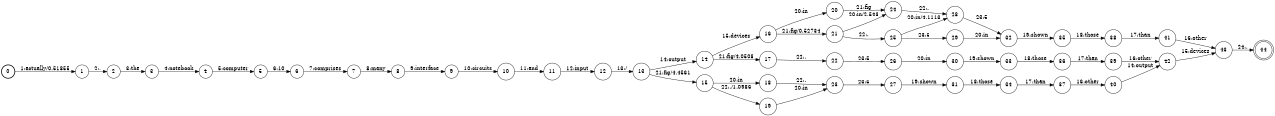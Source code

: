 digraph FST {
rankdir = LR;
size = "8.5,11";
label = "";
center = 1;
orientation = Portrait;
ranksep = "0.4";
nodesep = "0.25";
0 [label = "0", shape = circle, style = bold, fontsize = 14]
	0 -> 1 [label = "1:actually/0.51855", fontsize = 14];
1 [label = "1", shape = circle, style = solid, fontsize = 14]
	1 -> 2 [label = "2:,", fontsize = 14];
2 [label = "2", shape = circle, style = solid, fontsize = 14]
	2 -> 3 [label = "3:the", fontsize = 14];
3 [label = "3", shape = circle, style = solid, fontsize = 14]
	3 -> 4 [label = "4:notebook", fontsize = 14];
4 [label = "4", shape = circle, style = solid, fontsize = 14]
	4 -> 5 [label = "5:computer", fontsize = 14];
5 [label = "5", shape = circle, style = solid, fontsize = 14]
	5 -> 6 [label = "6:10", fontsize = 14];
6 [label = "6", shape = circle, style = solid, fontsize = 14]
	6 -> 7 [label = "7:comprises", fontsize = 14];
7 [label = "7", shape = circle, style = solid, fontsize = 14]
	7 -> 8 [label = "8:many", fontsize = 14];
8 [label = "8", shape = circle, style = solid, fontsize = 14]
	8 -> 9 [label = "9:interface", fontsize = 14];
9 [label = "9", shape = circle, style = solid, fontsize = 14]
	9 -> 10 [label = "10:circuits", fontsize = 14];
10 [label = "10", shape = circle, style = solid, fontsize = 14]
	10 -> 11 [label = "11:and", fontsize = 14];
11 [label = "11", shape = circle, style = solid, fontsize = 14]
	11 -> 12 [label = "12:input", fontsize = 14];
12 [label = "12", shape = circle, style = solid, fontsize = 14]
	12 -> 13 [label = "13:/", fontsize = 14];
13 [label = "13", shape = circle, style = solid, fontsize = 14]
	13 -> 14 [label = "14:output", fontsize = 14];
	13 -> 15 [label = "21:fig/4.4561", fontsize = 14];
14 [label = "14", shape = circle, style = solid, fontsize = 14]
	14 -> 16 [label = "15:devices", fontsize = 14];
	14 -> 17 [label = "21:fig/4.0508", fontsize = 14];
15 [label = "15", shape = circle, style = solid, fontsize = 14]
	15 -> 18 [label = "20:in", fontsize = 14];
	15 -> 19 [label = "22:./1.0986", fontsize = 14];
16 [label = "16", shape = circle, style = solid, fontsize = 14]
	16 -> 20 [label = "20:in", fontsize = 14];
	16 -> 21 [label = "21:fig/0.52734", fontsize = 14];
17 [label = "17", shape = circle, style = solid, fontsize = 14]
	17 -> 22 [label = "22:.", fontsize = 14];
18 [label = "18", shape = circle, style = solid, fontsize = 14]
	18 -> 23 [label = "22:.", fontsize = 14];
19 [label = "19", shape = circle, style = solid, fontsize = 14]
	19 -> 23 [label = "20:in", fontsize = 14];
20 [label = "20", shape = circle, style = solid, fontsize = 14]
	20 -> 24 [label = "21:fig", fontsize = 14];
21 [label = "21", shape = circle, style = solid, fontsize = 14]
	21 -> 24 [label = "20:in/2.543", fontsize = 14];
	21 -> 25 [label = "22:.", fontsize = 14];
22 [label = "22", shape = circle, style = solid, fontsize = 14]
	22 -> 26 [label = "23:5", fontsize = 14];
23 [label = "23", shape = circle, style = solid, fontsize = 14]
	23 -> 27 [label = "23:5", fontsize = 14];
24 [label = "24", shape = circle, style = solid, fontsize = 14]
	24 -> 28 [label = "22:.", fontsize = 14];
25 [label = "25", shape = circle, style = solid, fontsize = 14]
	25 -> 28 [label = "20:in/4.1113", fontsize = 14];
	25 -> 29 [label = "23:5", fontsize = 14];
26 [label = "26", shape = circle, style = solid, fontsize = 14]
	26 -> 30 [label = "20:in", fontsize = 14];
27 [label = "27", shape = circle, style = solid, fontsize = 14]
	27 -> 31 [label = "19:shown", fontsize = 14];
28 [label = "28", shape = circle, style = solid, fontsize = 14]
	28 -> 32 [label = "23:5", fontsize = 14];
29 [label = "29", shape = circle, style = solid, fontsize = 14]
	29 -> 32 [label = "20:in", fontsize = 14];
30 [label = "30", shape = circle, style = solid, fontsize = 14]
	30 -> 33 [label = "19:shown", fontsize = 14];
31 [label = "31", shape = circle, style = solid, fontsize = 14]
	31 -> 34 [label = "18:those", fontsize = 14];
32 [label = "32", shape = circle, style = solid, fontsize = 14]
	32 -> 35 [label = "19:shown", fontsize = 14];
33 [label = "33", shape = circle, style = solid, fontsize = 14]
	33 -> 36 [label = "18:those", fontsize = 14];
34 [label = "34", shape = circle, style = solid, fontsize = 14]
	34 -> 37 [label = "17:than", fontsize = 14];
35 [label = "35", shape = circle, style = solid, fontsize = 14]
	35 -> 38 [label = "18:those", fontsize = 14];
36 [label = "36", shape = circle, style = solid, fontsize = 14]
	36 -> 39 [label = "17:than", fontsize = 14];
37 [label = "37", shape = circle, style = solid, fontsize = 14]
	37 -> 40 [label = "16:other", fontsize = 14];
38 [label = "38", shape = circle, style = solid, fontsize = 14]
	38 -> 41 [label = "17:than", fontsize = 14];
39 [label = "39", shape = circle, style = solid, fontsize = 14]
	39 -> 42 [label = "16:other", fontsize = 14];
40 [label = "40", shape = circle, style = solid, fontsize = 14]
	40 -> 42 [label = "14:output", fontsize = 14];
41 [label = "41", shape = circle, style = solid, fontsize = 14]
	41 -> 43 [label = "16:other", fontsize = 14];
42 [label = "42", shape = circle, style = solid, fontsize = 14]
	42 -> 43 [label = "15:devices", fontsize = 14];
43 [label = "43", shape = circle, style = solid, fontsize = 14]
	43 -> 44 [label = "24:.", fontsize = 14];
44 [label = "44", shape = doublecircle, style = solid, fontsize = 14]
}
